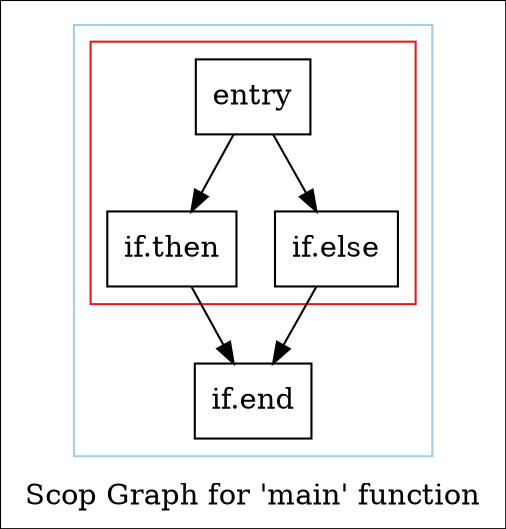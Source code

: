 digraph "Scop Graph for 'main' function" {
	label="Scop Graph for 'main' function";

	Node0x1049a20 [shape=record,label="{entry}"];
	Node0x1049a20 -> Node0x1040010;
	Node0x1049a20 -> Node0x1049600;
	Node0x1040010 [shape=record,label="{if.then}"];
	Node0x1040010 -> Node0x1049bc0;
	Node0x1049bc0 [shape=record,label="{if.end}"];
	Node0x1049600 [shape=record,label="{if.else}"];
	Node0x1049600 -> Node0x1049bc0;
	colorscheme = "paired12"
        subgraph cluster_0x101bbf0 {
          label = "";
          style = solid;
          color = 1
          subgraph cluster_0x10476f0 {
            label = "";
            style = solid;
            color = 6
            Node0x1049a20;
            Node0x1040010;
            Node0x1049600;
          }
          Node0x1049bc0;
        }
}
